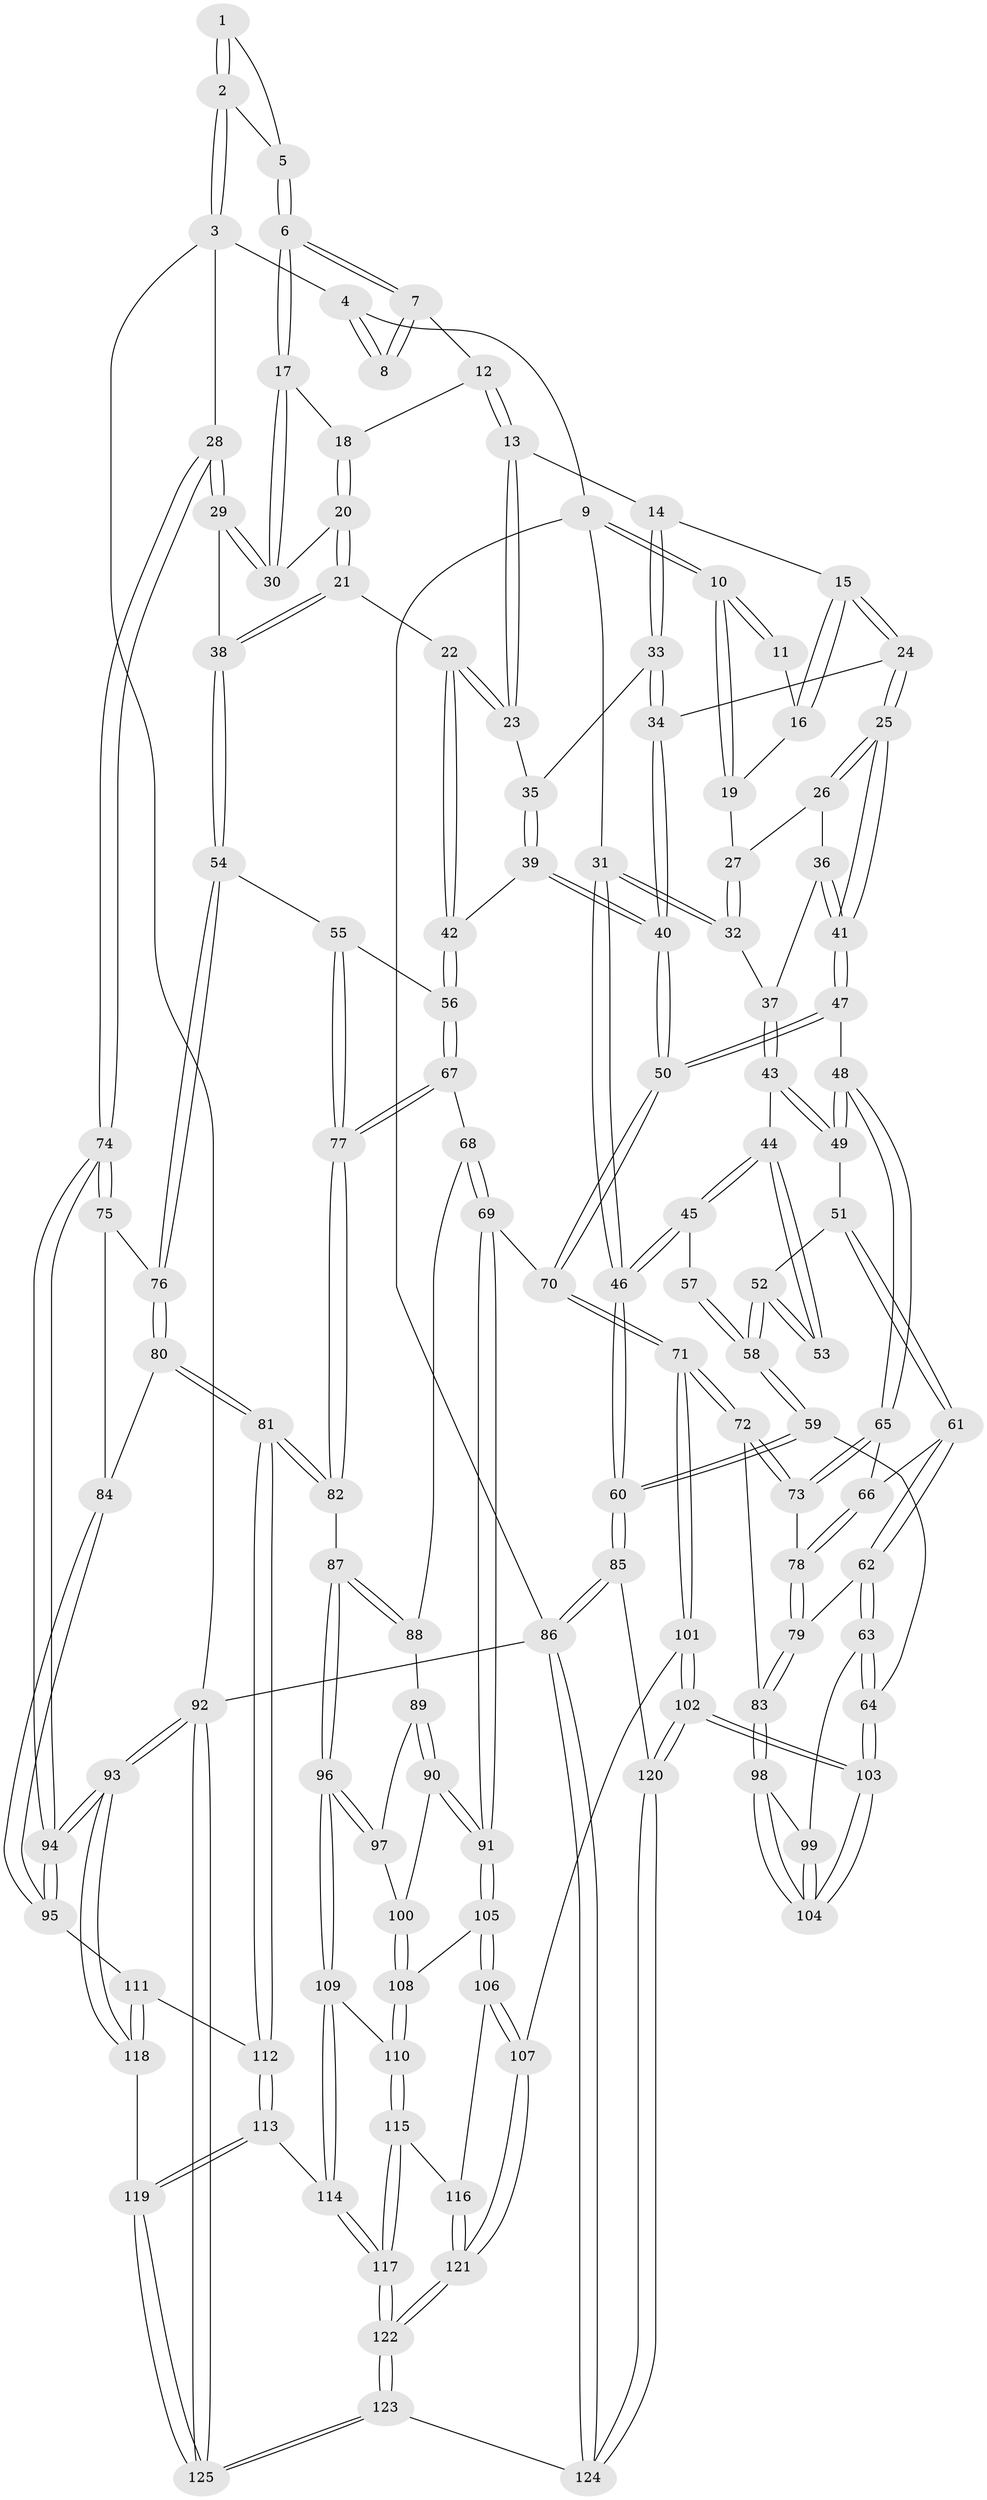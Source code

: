 // coarse degree distribution, {3: 0.09333333333333334, 5: 0.36, 4: 0.4533333333333333, 6: 0.06666666666666667, 2: 0.013333333333333334, 8: 0.013333333333333334}
// Generated by graph-tools (version 1.1) at 2025/42/03/06/25 10:42:33]
// undirected, 125 vertices, 309 edges
graph export_dot {
graph [start="1"]
  node [color=gray90,style=filled];
  1 [pos="+0.9047326299044934+0.023011808550490533"];
  2 [pos="+1+0.19152559683727158"];
  3 [pos="+1+0.17373271588505773"];
  4 [pos="+0.7713819002508538+0"];
  5 [pos="+0.9735612586898732+0.20740827556560534"];
  6 [pos="+0.9269229152702272+0.22511779260099526"];
  7 [pos="+0.7073528740056915+0"];
  8 [pos="+0.7090331627723174+0"];
  9 [pos="+0+0"];
  10 [pos="+0+0"];
  11 [pos="+0.29745816616555604+0"];
  12 [pos="+0.6647793023249687+0.008978903490423832"];
  13 [pos="+0.5019722288713552+0.19262882114348512"];
  14 [pos="+0.44628292705076117+0.19684989223378568"];
  15 [pos="+0.39896166544231493+0.18928486492078853"];
  16 [pos="+0.3260086673107741+0.14873181870085755"];
  17 [pos="+0.8967818559806131+0.2602639281577831"];
  18 [pos="+0.7397853464132494+0.199593625659944"];
  19 [pos="+0.2554803753772558+0.17900863318027377"];
  20 [pos="+0.7075891403653845+0.31039531277852384"];
  21 [pos="+0.6750349204492807+0.36609192866630713"];
  22 [pos="+0.6160840007442789+0.3750761781476306"];
  23 [pos="+0.5750359466127329+0.3337052379263905"];
  24 [pos="+0.3157583444920635+0.3751328248648111"];
  25 [pos="+0.31246010145364195+0.3776223066760128"];
  26 [pos="+0.2793013971725255+0.3420147456075873"];
  27 [pos="+0.2166091680317249+0.2129515545062802"];
  28 [pos="+1+0.4488856087843052"];
  29 [pos="+0.8986746632251128+0.380689685024845"];
  30 [pos="+0.8920217782997231+0.2969379859596788"];
  31 [pos="+0+0.07323218053731015"];
  32 [pos="+0.08019228972522532+0.2661730973015299"];
  33 [pos="+0.41708279665989123+0.37076744018266017"];
  34 [pos="+0.4134391702592166+0.37321422195538917"];
  35 [pos="+0.46167061691488276+0.38091275341561304"];
  36 [pos="+0.13856908906771392+0.3426926619966455"];
  37 [pos="+0.10999680335463263+0.3370934990991477"];
  38 [pos="+0.8226020069338343+0.4585416232700255"];
  39 [pos="+0.4641734969377225+0.4821887242885643"];
  40 [pos="+0.4205843922055069+0.5022261911652972"];
  41 [pos="+0.30281988462743614+0.40514713544592595"];
  42 [pos="+0.5809614388659978+0.46566234459045375"];
  43 [pos="+0.11297350565420293+0.3622696093206918"];
  44 [pos="+0.06730413621754637+0.4337541325482405"];
  45 [pos="+0+0.4587683508574532"];
  46 [pos="+0+0.45039977587768826"];
  47 [pos="+0.2947303820416584+0.4670657546793016"];
  48 [pos="+0.2370896171697919+0.48403761308244936"];
  49 [pos="+0.1719188159297809+0.4468577245296188"];
  50 [pos="+0.3832657746451419+0.5341974957724084"];
  51 [pos="+0.09440873730676319+0.5210145287713461"];
  52 [pos="+0.08389498567422614+0.5158895405722981"];
  53 [pos="+0.06671681103285168+0.4842499232933155"];
  54 [pos="+0.8238201732573542+0.5154131979810019"];
  55 [pos="+0.7010649710931005+0.5450799987623167"];
  56 [pos="+0.5921830049059211+0.5035510157607203"];
  57 [pos="+0.020586740861175144+0.48916709357209637"];
  58 [pos="+0.03011825406243211+0.542649152355021"];
  59 [pos="+0+0.7071462267795746"];
  60 [pos="+0+0.7145516581586193"];
  61 [pos="+0.11590653655082447+0.5599159810242627"];
  62 [pos="+0.05153471494999128+0.663909146842011"];
  63 [pos="+0.011939082969343302+0.6833334800944773"];
  64 [pos="+0+0.708346057971129"];
  65 [pos="+0.2000452262237798+0.5597055018660233"];
  66 [pos="+0.13577579805426285+0.5613086447876019"];
  67 [pos="+0.5763212112120525+0.577803730147786"];
  68 [pos="+0.5437646483139886+0.6115112706449013"];
  69 [pos="+0.40988172466001405+0.6459952992968744"];
  70 [pos="+0.3957776491048182+0.6406318052783487"];
  71 [pos="+0.3482898509682951+0.6730999105214484"];
  72 [pos="+0.26321828388309354+0.6699188955671254"];
  73 [pos="+0.20425232209157052+0.5738914391640165"];
  74 [pos="+1+0.526429507978342"];
  75 [pos="+0.8873302182172703+0.5664890691696634"];
  76 [pos="+0.831306837805752+0.5311608695326918"];
  77 [pos="+0.6699088963548392+0.6374511832632913"];
  78 [pos="+0.14889477936374418+0.6342627826136991"];
  79 [pos="+0.12962757382755077+0.6652838639567021"];
  80 [pos="+0.7417236828417793+0.7053941705451041"];
  81 [pos="+0.7377840065581937+0.7108329441940981"];
  82 [pos="+0.7053526790016913+0.7102919108062117"];
  83 [pos="+0.216194397500337+0.7006715882771584"];
  84 [pos="+0.9137159176542967+0.664255571795398"];
  85 [pos="+0+0.8713786339823125"];
  86 [pos="+0+1"];
  87 [pos="+0.691230108183779+0.7186412789640079"];
  88 [pos="+0.5737480141612584+0.6666059450695792"];
  89 [pos="+0.5587432121843361+0.7093749727759351"];
  90 [pos="+0.5201807640008307+0.7408925801338438"];
  91 [pos="+0.4695992564220718+0.7267295503099225"];
  92 [pos="+1+1"];
  93 [pos="+1+0.9197240611104138"];
  94 [pos="+1+0.8180390018029428"];
  95 [pos="+0.9785624963516767+0.7826016219114634"];
  96 [pos="+0.6738180221165785+0.7374237907812277"];
  97 [pos="+0.6152619652165237+0.7331658680998229"];
  98 [pos="+0.21583534352765688+0.7016313553527946"];
  99 [pos="+0.10367236323929127+0.7386840170317568"];
  100 [pos="+0.5363573943364973+0.7575406211678497"];
  101 [pos="+0.32772327160980397+0.8683140888977411"];
  102 [pos="+0.20541043457799568+0.9206812014675275"];
  103 [pos="+0.19079136824330573+0.8893421240567149"];
  104 [pos="+0.1854137943894977+0.8098779804445161"];
  105 [pos="+0.45562056191030104+0.8320129515245596"];
  106 [pos="+0.45178612696056525+0.8375617968463537"];
  107 [pos="+0.3931605614988762+0.886610741880695"];
  108 [pos="+0.5688441647168428+0.818433590478494"];
  109 [pos="+0.623684394213675+0.8369231873673866"];
  110 [pos="+0.6050708721843744+0.8427711999112494"];
  111 [pos="+0.888617964768543+0.8147078462907714"];
  112 [pos="+0.8219004952980538+0.8033878645513604"];
  113 [pos="+0.7274985269696626+0.9075635181393563"];
  114 [pos="+0.7199690385390769+0.907779643594409"];
  115 [pos="+0.5694215587544762+0.9020728733624938"];
  116 [pos="+0.5674319706655236+0.9046306544644985"];
  117 [pos="+0.6789019525487314+0.95733857337758"];
  118 [pos="+0.8705623162307058+0.9493834195974725"];
  119 [pos="+0.8366482923145041+1"];
  120 [pos="+0.19884903512696647+0.9373354259274732"];
  121 [pos="+0.5059077859548536+1"];
  122 [pos="+0.5319071524140636+1"];
  123 [pos="+0.5316269674141842+1"];
  124 [pos="+0.18023098633823534+1"];
  125 [pos="+0.890539900485551+1"];
  1 -- 2;
  1 -- 2;
  1 -- 5;
  2 -- 3;
  2 -- 3;
  2 -- 5;
  3 -- 4;
  3 -- 28;
  3 -- 92;
  4 -- 8;
  4 -- 8;
  4 -- 9;
  5 -- 6;
  5 -- 6;
  6 -- 7;
  6 -- 7;
  6 -- 17;
  6 -- 17;
  7 -- 8;
  7 -- 8;
  7 -- 12;
  9 -- 10;
  9 -- 10;
  9 -- 31;
  9 -- 86;
  10 -- 11;
  10 -- 11;
  10 -- 19;
  10 -- 19;
  11 -- 16;
  12 -- 13;
  12 -- 13;
  12 -- 18;
  13 -- 14;
  13 -- 23;
  13 -- 23;
  14 -- 15;
  14 -- 33;
  14 -- 33;
  15 -- 16;
  15 -- 16;
  15 -- 24;
  15 -- 24;
  16 -- 19;
  17 -- 18;
  17 -- 30;
  17 -- 30;
  18 -- 20;
  18 -- 20;
  19 -- 27;
  20 -- 21;
  20 -- 21;
  20 -- 30;
  21 -- 22;
  21 -- 38;
  21 -- 38;
  22 -- 23;
  22 -- 23;
  22 -- 42;
  22 -- 42;
  23 -- 35;
  24 -- 25;
  24 -- 25;
  24 -- 34;
  25 -- 26;
  25 -- 26;
  25 -- 41;
  25 -- 41;
  26 -- 27;
  26 -- 36;
  27 -- 32;
  27 -- 32;
  28 -- 29;
  28 -- 29;
  28 -- 74;
  28 -- 74;
  29 -- 30;
  29 -- 30;
  29 -- 38;
  31 -- 32;
  31 -- 32;
  31 -- 46;
  31 -- 46;
  32 -- 37;
  33 -- 34;
  33 -- 34;
  33 -- 35;
  34 -- 40;
  34 -- 40;
  35 -- 39;
  35 -- 39;
  36 -- 37;
  36 -- 41;
  36 -- 41;
  37 -- 43;
  37 -- 43;
  38 -- 54;
  38 -- 54;
  39 -- 40;
  39 -- 40;
  39 -- 42;
  40 -- 50;
  40 -- 50;
  41 -- 47;
  41 -- 47;
  42 -- 56;
  42 -- 56;
  43 -- 44;
  43 -- 49;
  43 -- 49;
  44 -- 45;
  44 -- 45;
  44 -- 53;
  44 -- 53;
  45 -- 46;
  45 -- 46;
  45 -- 57;
  46 -- 60;
  46 -- 60;
  47 -- 48;
  47 -- 50;
  47 -- 50;
  48 -- 49;
  48 -- 49;
  48 -- 65;
  48 -- 65;
  49 -- 51;
  50 -- 70;
  50 -- 70;
  51 -- 52;
  51 -- 61;
  51 -- 61;
  52 -- 53;
  52 -- 53;
  52 -- 58;
  52 -- 58;
  54 -- 55;
  54 -- 76;
  54 -- 76;
  55 -- 56;
  55 -- 77;
  55 -- 77;
  56 -- 67;
  56 -- 67;
  57 -- 58;
  57 -- 58;
  58 -- 59;
  58 -- 59;
  59 -- 60;
  59 -- 60;
  59 -- 64;
  60 -- 85;
  60 -- 85;
  61 -- 62;
  61 -- 62;
  61 -- 66;
  62 -- 63;
  62 -- 63;
  62 -- 79;
  63 -- 64;
  63 -- 64;
  63 -- 99;
  64 -- 103;
  64 -- 103;
  65 -- 66;
  65 -- 73;
  65 -- 73;
  66 -- 78;
  66 -- 78;
  67 -- 68;
  67 -- 77;
  67 -- 77;
  68 -- 69;
  68 -- 69;
  68 -- 88;
  69 -- 70;
  69 -- 91;
  69 -- 91;
  70 -- 71;
  70 -- 71;
  71 -- 72;
  71 -- 72;
  71 -- 101;
  71 -- 101;
  72 -- 73;
  72 -- 73;
  72 -- 83;
  73 -- 78;
  74 -- 75;
  74 -- 75;
  74 -- 94;
  74 -- 94;
  75 -- 76;
  75 -- 84;
  76 -- 80;
  76 -- 80;
  77 -- 82;
  77 -- 82;
  78 -- 79;
  78 -- 79;
  79 -- 83;
  79 -- 83;
  80 -- 81;
  80 -- 81;
  80 -- 84;
  81 -- 82;
  81 -- 82;
  81 -- 112;
  81 -- 112;
  82 -- 87;
  83 -- 98;
  83 -- 98;
  84 -- 95;
  84 -- 95;
  85 -- 86;
  85 -- 86;
  85 -- 120;
  86 -- 124;
  86 -- 124;
  86 -- 92;
  87 -- 88;
  87 -- 88;
  87 -- 96;
  87 -- 96;
  88 -- 89;
  89 -- 90;
  89 -- 90;
  89 -- 97;
  90 -- 91;
  90 -- 91;
  90 -- 100;
  91 -- 105;
  91 -- 105;
  92 -- 93;
  92 -- 93;
  92 -- 125;
  92 -- 125;
  93 -- 94;
  93 -- 94;
  93 -- 118;
  93 -- 118;
  94 -- 95;
  94 -- 95;
  95 -- 111;
  96 -- 97;
  96 -- 97;
  96 -- 109;
  96 -- 109;
  97 -- 100;
  98 -- 99;
  98 -- 104;
  98 -- 104;
  99 -- 104;
  99 -- 104;
  100 -- 108;
  100 -- 108;
  101 -- 102;
  101 -- 102;
  101 -- 107;
  102 -- 103;
  102 -- 103;
  102 -- 120;
  102 -- 120;
  103 -- 104;
  103 -- 104;
  105 -- 106;
  105 -- 106;
  105 -- 108;
  106 -- 107;
  106 -- 107;
  106 -- 116;
  107 -- 121;
  107 -- 121;
  108 -- 110;
  108 -- 110;
  109 -- 110;
  109 -- 114;
  109 -- 114;
  110 -- 115;
  110 -- 115;
  111 -- 112;
  111 -- 118;
  111 -- 118;
  112 -- 113;
  112 -- 113;
  113 -- 114;
  113 -- 119;
  113 -- 119;
  114 -- 117;
  114 -- 117;
  115 -- 116;
  115 -- 117;
  115 -- 117;
  116 -- 121;
  116 -- 121;
  117 -- 122;
  117 -- 122;
  118 -- 119;
  119 -- 125;
  119 -- 125;
  120 -- 124;
  120 -- 124;
  121 -- 122;
  121 -- 122;
  122 -- 123;
  122 -- 123;
  123 -- 124;
  123 -- 125;
  123 -- 125;
}
